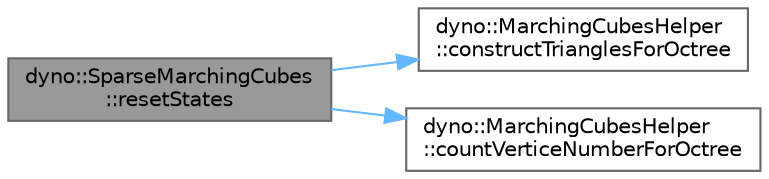 digraph "dyno::SparseMarchingCubes::resetStates"
{
 // LATEX_PDF_SIZE
  bgcolor="transparent";
  edge [fontname=Helvetica,fontsize=10,labelfontname=Helvetica,labelfontsize=10];
  node [fontname=Helvetica,fontsize=10,shape=box,height=0.2,width=0.4];
  rankdir="LR";
  Node1 [id="Node000001",label="dyno::SparseMarchingCubes\l::resetStates",height=0.2,width=0.4,color="gray40", fillcolor="grey60", style="filled", fontcolor="black",tooltip=" "];
  Node1 -> Node2 [id="edge1_Node000001_Node000002",color="steelblue1",style="solid",tooltip=" "];
  Node2 [id="Node000002",label="dyno::MarchingCubesHelper\l::constructTrianglesForOctree",height=0.2,width=0.4,color="grey40", fillcolor="white", style="filled",URL="$classdyno_1_1_marching_cubes_helper.html#a82ab1eeab52cb3f6d920b9d5a2b42fcb",tooltip=" "];
  Node1 -> Node3 [id="edge2_Node000001_Node000003",color="steelblue1",style="solid",tooltip=" "];
  Node3 [id="Node000003",label="dyno::MarchingCubesHelper\l::countVerticeNumberForOctree",height=0.2,width=0.4,color="grey40", fillcolor="white", style="filled",URL="$classdyno_1_1_marching_cubes_helper.html#a5e5212c3407e80ce03bc140844296739",tooltip=" "];
}
